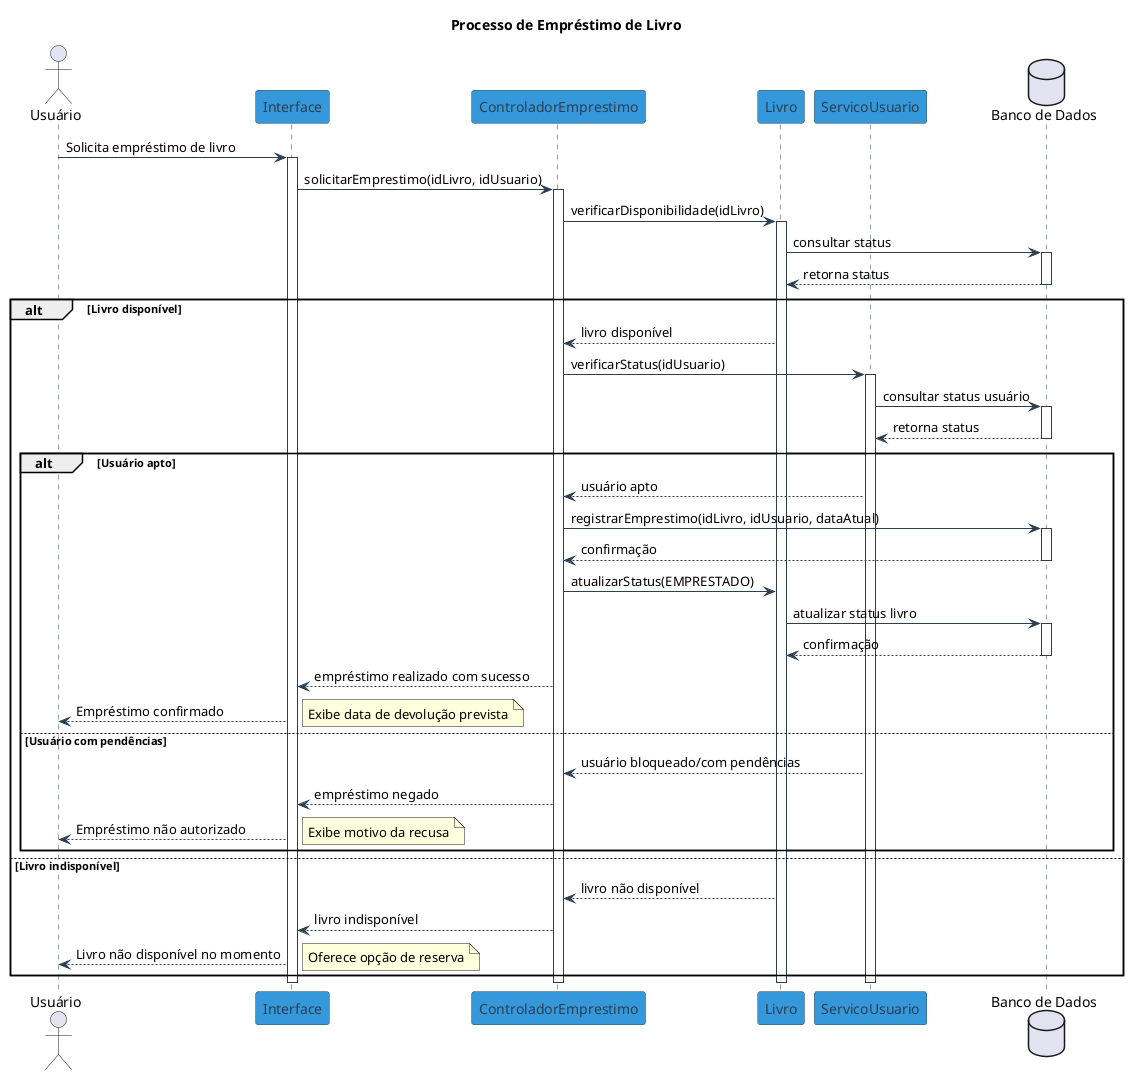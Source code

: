 @startuml Sequence Diagram Example

' Definição do título e estilo
title Processo de Empréstimo de Livro
skinparam SequenceBoxBorderColor #2C3E50
skinparam SequenceBoxFontColor #2C3E50
skinparam SequenceBoxBackgroundColor #ECF0F1
skinparam SequenceArrowColor #2C3E50
skinparam SequenceLifeLineBorderColor #2C3E50
skinparam SequenceParticipantBorderColor #2C3E50
skinparam SequenceParticipantFontColor #2C3E50
skinparam SequenceParticipantBackgroundColor #3498DB

' Participantes
actor "Usuário" as Usuario
participant "Interface" as UI
participant "ControladorEmprestimo" as Controller
participant "Livro" as Livro
participant "ServicoUsuario" as UsuarioService
database "Banco de Dados" as DB

' Início da sequência
Usuario -> UI : Solicita empréstimo de livro
activate UI

UI -> Controller : solicitarEmprestimo(idLivro, idUsuario)
activate Controller

' Verificação de disponibilidade do livro
Controller -> Livro : verificarDisponibilidade(idLivro)
activate Livro
Livro -> DB : consultar status
activate DB
DB --> Livro : retorna status
deactivate DB

alt Livro disponível
    Livro --> Controller : livro disponível
    
    ' Verificação do status do usuário
    Controller -> UsuarioService : verificarStatus(idUsuario)
    activate UsuarioService
    UsuarioService -> DB : consultar status usuário
    activate DB
    DB --> UsuarioService : retorna status
    deactivate DB
    
    alt Usuário apto
        UsuarioService --> Controller : usuário apto
        
        ' Registrar empréstimo
        Controller -> DB : registrarEmprestimo(idLivro, idUsuario, dataAtual)
        activate DB
        DB --> Controller : confirmação
        deactivate DB
        
        ' Atualizar status do livro
        Controller -> Livro : atualizarStatus(EMPRESTADO)
        Livro -> DB : atualizar status livro
        activate DB
        DB --> Livro : confirmação
        deactivate DB
        
        ' Retornar resultado
        Controller --> UI : empréstimo realizado com sucesso
        UI --> Usuario : Empréstimo confirmado
        note right: Exibe data de devolução prevista
        
    else Usuário com pendências
        UsuarioService --> Controller : usuário bloqueado/com pendências
        Controller --> UI : empréstimo negado
        UI --> Usuario : Empréstimo não autorizado
        note right: Exibe motivo da recusa
    end
    
else Livro indisponível
    Livro --> Controller : livro não disponível
    Controller --> UI : livro indisponível
    UI --> Usuario : Livro não disponível no momento
    note right: Oferece opção de reserva
end

deactivate Livro
deactivate UsuarioService
deactivate Controller
deactivate UI

@enduml
